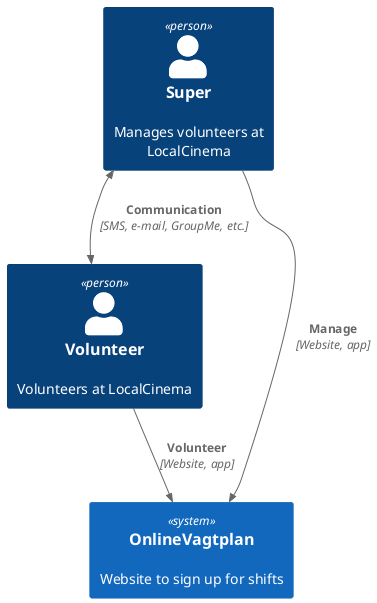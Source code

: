 @startuml C41
!include <C4/C4_Context>

Person(volunteer, "Volunteer", "Volunteers at LocalCinema")
Person(super, "Super", "Manages volunteers at LocalCinema")
System(systemAlias, "OnlineVagtplan", "Website to sign up for shifts")

Rel(volunteer, systemAlias, "Volunteer", "Website, app")
Rel(super, systemAlias, "Manage", "Website, app")
BiRel(super, volunteer, "Communication", "SMS, e-mail, GroupMe, etc.")
@enduml

@startuml C42
!include <C4/C4_Container>

Person(user, "User", "User of the website (volunteer or Super)")
System_Boundary(c1, "OnlineVagtplan") {
	Container(server, "Server", "NGINX or Apache or something", "Server serving up the website")
	Container(frontend, "Frontend", "SolidJS", "The website users interact with")
	Container(backend, "Fake Backend", "SolidJS Store", "A fake test backend with fake data")
}

Rel(user, frontend, "Interacts", "HTTP")
Rel(server, frontend, "Serves", "HTTP")
Rel(backend, frontend, "Supplies", "JavaScript")
@enduml

@startuml C43
!include <C4/C4_Component>

Container(frontend, "Frontend", "SolidJS", "The website users interact with")
Container(backend, "Fake Backend", "SolidJS", "The backend supplying the frontend with data")
Container_Boundary(c1, "Website") {
	Component(portal, "Portal", "SolidJS Component", "Login and registration")
	Component(shifts, "Shift List", "SolidJS Component", "Signing up for shifts")
	Component(users, "User List", "SolidJS Component", "View other users and their shifts")

	Component(store, "Store", "SolidJS Context", "The state store, used as a sort of database")
	Component(data, "Data", "Random data", "Randomly generated data")
}
Rel(frontend, portal, "Composes")
Rel(frontend, shifts, "Composes")
Rel(frontend, users, "Composes")
BiRel(frontend, backend, "Interact")
Rel(backend, store, "Store")
Rel(store, data, "Pulls from")
Rel(store, portal, "Data for logins")
Rel(store, shifts, "Shift and showing data")
Rel(store, users, "User data")
@enduml
